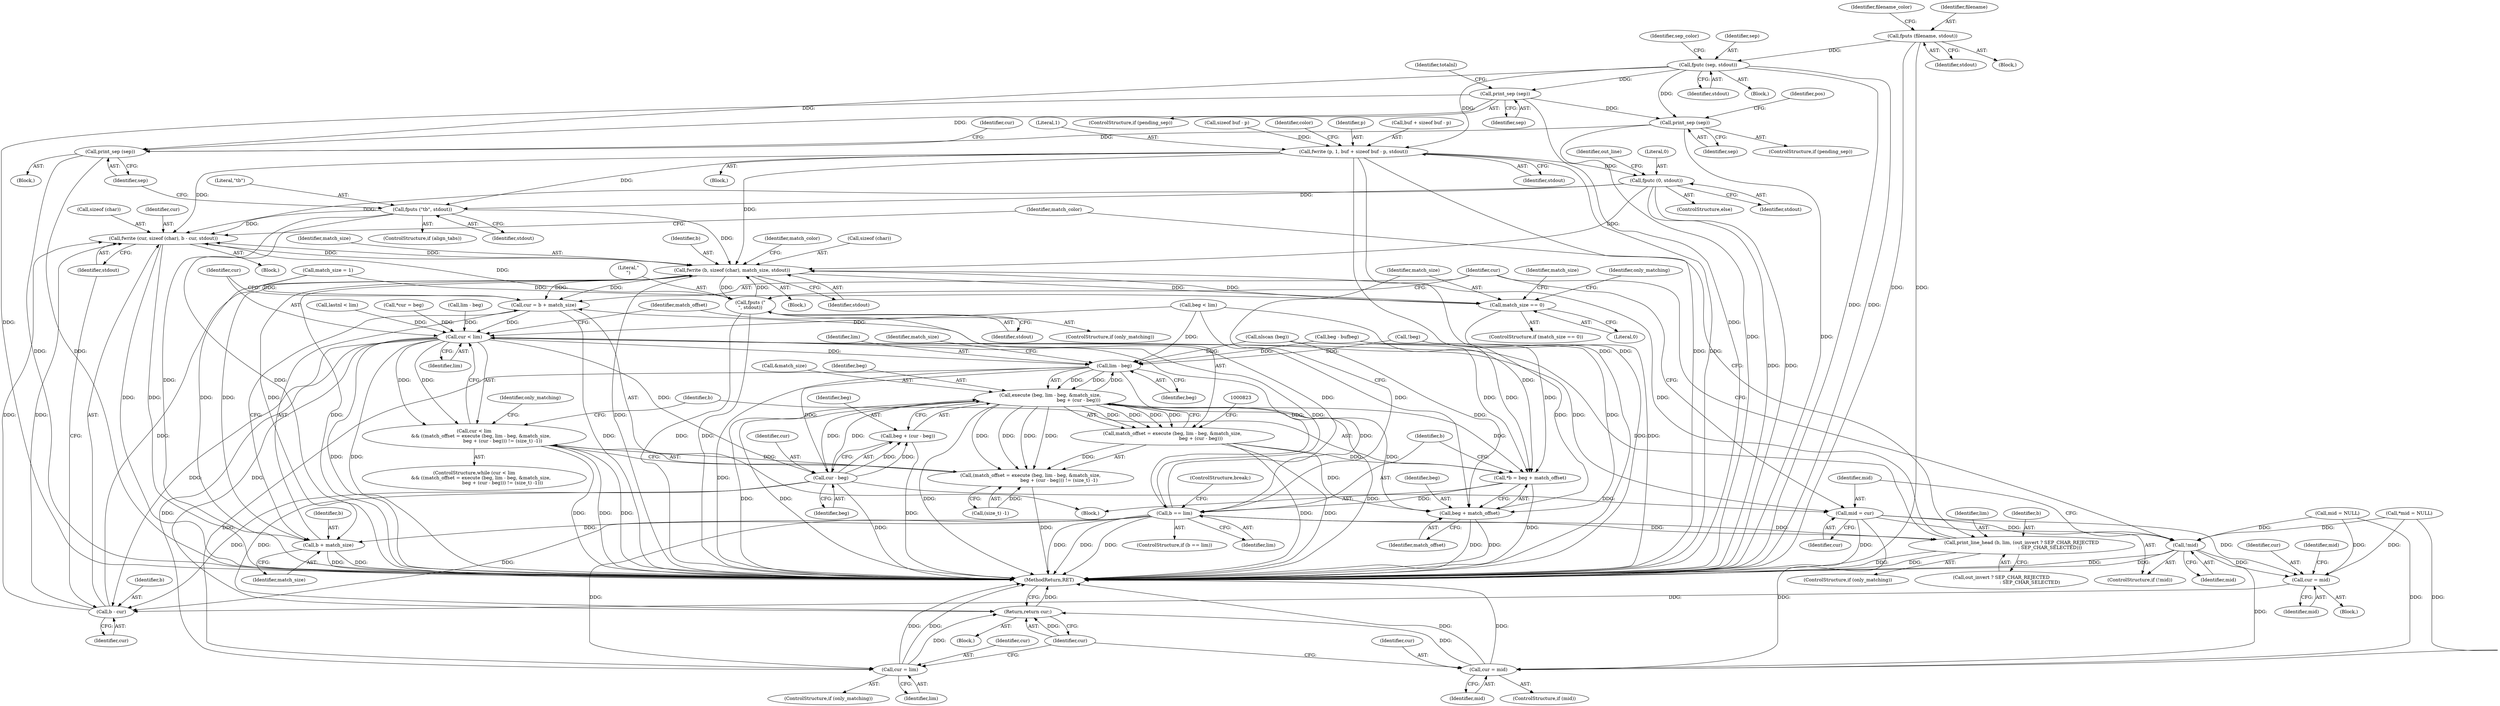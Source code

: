 digraph "0_savannah_8fcf61523644df42e1905c81bed26838e0b04f91@API" {
"1000642" [label="(Call,fputs (filename, stdout))"];
"1000650" [label="(Call,fputc (sep, stdout))"];
"1000696" [label="(Call,fwrite (p, 1, buf + sizeof buf - p, stdout))"];
"1000723" [label="(Call,fputc (0, stdout))"];
"1000786" [label="(Call,fputs (\"\t\b\", stdout))"];
"1000876" [label="(Call,fwrite (cur, sizeof (char), b - cur, stdout))"];
"1000886" [label="(Call,fwrite (b, sizeof (char), match_size, stdout))"];
"1000839" [label="(Call,match_size == 0)"];
"1000896" [label="(Call,fputs (\"\n\", stdout))"];
"1000899" [label="(Call,cur = b + match_size)"];
"1000804" [label="(Call,cur < lim)"];
"1000803" [label="(Call,cur < lim\n         && ((match_offset = execute (beg, lim - beg, &match_size,\n                                      beg + (cur - beg))) != (size_t) -1))"];
"1000812" [label="(Call,lim - beg)"];
"1000810" [label="(Call,execute (beg, lim - beg, &match_size,\n                                      beg + (cur - beg)))"];
"1000807" [label="(Call,(match_offset = execute (beg, lim - beg, &match_size,\n                                      beg + (cur - beg))) != (size_t) -1)"];
"1000808" [label="(Call,match_offset = execute (beg, lim - beg, &match_size,\n                                      beg + (cur - beg)))"];
"1000828" [label="(Call,*b = beg + match_offset)"];
"1000834" [label="(Call,b == lim)"];
"1000856" [label="(Call,print_line_head (b, lim, (out_invert ? SEP_CHAR_REJECTED\n                                      : SEP_CHAR_SELECTED)))"];
"1000880" [label="(Call,b - cur)"];
"1000901" [label="(Call,b + match_size)"];
"1000906" [label="(Call,cur = lim)"];
"1000915" [label="(Return,return cur;)"];
"1000830" [label="(Call,beg + match_offset)"];
"1000819" [label="(Call,cur - beg)"];
"1000817" [label="(Call,beg + (cur - beg))"];
"1000849" [label="(Call,mid = cur)"];
"1000847" [label="(Call,!mid)"];
"1000870" [label="(Call,cur = mid)"];
"1000912" [label="(Call,cur = mid)"];
"1000746" [label="(Call,print_sep (sep))"];
"1000772" [label="(Call,print_sep (sep))"];
"1000789" [label="(Call,print_sep (sep))"];
"1000883" [label="(Identifier,stdout)"];
"1000811" [label="(Identifier,beg)"];
"1000914" [label="(Identifier,mid)"];
"1000697" [label="(Identifier,p)"];
"1000810" [label="(Call,execute (beg, lim - beg, &match_size,\n                                      beg + (cur - beg)))"];
"1000900" [label="(Identifier,cur)"];
"1000705" [label="(Identifier,stdout)"];
"1000791" [label="(Block,)"];
"1000902" [label="(Identifier,b)"];
"1000839" [label="(Call,match_size == 0)"];
"1000818" [label="(Identifier,beg)"];
"1000813" [label="(Identifier,lim)"];
"1000812" [label="(Call,lim - beg)"];
"1000903" [label="(Identifier,match_size)"];
"1000786" [label="(Call,fputs (\"\t\b\", stdout))"];
"1000886" [label="(Call,fwrite (b, sizeof (char), match_size, stdout))"];
"1000850" [label="(Identifier,mid)"];
"1000906" [label="(Call,cur = lim)"];
"1000858" [label="(Identifier,lim)"];
"1000880" [label="(Call,b - cur)"];
"1000846" [label="(ControlStructure,if (!mid))"];
"1000646" [label="(Identifier,filename_color)"];
"1000746" [label="(Call,print_sep (sep))"];
"1000831" [label="(Identifier,beg)"];
"1000905" [label="(Identifier,only_matching)"];
"1000644" [label="(Identifier,stdout)"];
"1000809" [label="(Identifier,match_offset)"];
"1000828" [label="(Call,*b = beg + match_offset)"];
"1000821" [label="(Identifier,beg)"];
"1000790" [label="(Identifier,sep)"];
"1000789" [label="(Call,print_sep (sep))"];
"1000696" [label="(Call,fwrite (p, 1, buf + sizeof buf - p, stdout))"];
"1000722" [label="(ControlStructure,else)"];
"1000808" [label="(Call,match_offset = execute (beg, lim - beg, &match_size,\n                                      beg + (cur - beg)))"];
"1000804" [label="(Call,cur < lim)"];
"1000833" [label="(ControlStructure,if (b == lim))"];
"1000872" [label="(Identifier,mid)"];
"1000893" [label="(Identifier,match_color)"];
"1000805" [label="(Identifier,cur)"];
"1000848" [label="(Identifier,mid)"];
"1000770" [label="(ControlStructure,if (pending_sep))"];
"1000699" [label="(Call,buf + sizeof buf - p)"];
"1000844" [label="(Identifier,match_size)"];
"1000826" [label="(Block,)"];
"1000916" [label="(Identifier,cur)"];
"1000744" [label="(ControlStructure,if (pending_sep))"];
"1000820" [label="(Identifier,cur)"];
"1000772" [label="(Call,print_sep (sep))"];
"1000650" [label="(Call,fputc (sep, stdout))"];
"1000787" [label="(Literal,\"\t\b\")"];
"1000891" [label="(Identifier,stdout)"];
"1000838" [label="(ControlStructure,if (match_size == 0))"];
"1000783" [label="(Block,)"];
"1001408" [label="(MethodReturn,RET)"];
"1000913" [label="(Identifier,cur)"];
"1000652" [label="(Identifier,stdout)"];
"1000899" [label="(Call,cur = b + match_size)"];
"1000639" [label="(Block,)"];
"1000910" [label="(ControlStructure,if (mid))"];
"1000730" [label="(Call,lastnl < lim)"];
"1000724" [label="(Literal,0)"];
"1000725" [label="(Identifier,stdout)"];
"1000727" [label="(Identifier,out_line)"];
"1000802" [label="(ControlStructure,while (cur < lim\n         && ((match_offset = execute (beg, lim - beg, &match_size,\n                                      beg + (cur - beg))) != (size_t) -1)))"];
"1000723" [label="(Call,fputc (0, stdout))"];
"1000775" [label="(Identifier,pos)"];
"1000834" [label="(Call,b == lim)"];
"1000885" [label="(Identifier,match_color)"];
"1000896" [label="(Call,fputs (\"\n\", stdout))"];
"1000654" [label="(Identifier,sep_color)"];
"1000882" [label="(Identifier,cur)"];
"1000856" [label="(Call,print_line_head (b, lim, (out_invert ? SEP_CHAR_REJECTED\n                                      : SEP_CHAR_SELECTED)))"];
"1000904" [label="(ControlStructure,if (only_matching))"];
"1000832" [label="(Identifier,match_offset)"];
"1000843" [label="(Call,match_size = 1)"];
"1000853" [label="(Block,)"];
"1000698" [label="(Literal,1)"];
"1000829" [label="(Identifier,b)"];
"1000870" [label="(Call,cur = mid)"];
"1000873" [label="(Call,mid = NULL)"];
"1000888" [label="(Call,sizeof (char))"];
"1000835" [label="(Identifier,b)"];
"1000837" [label="(ControlStructure,break;)"];
"1000898" [label="(Identifier,stdout)"];
"1000819" [label="(Call,cur - beg)"];
"1000626" [label="(Call,!beg)"];
"1000907" [label="(Identifier,cur)"];
"1000642" [label="(Call,fputs (filename, stdout))"];
"1000878" [label="(Call,sizeof (char))"];
"1000859" [label="(Call,out_invert ? SEP_CHAR_REJECTED\n                                      : SEP_CHAR_SELECTED)"];
"1000849" [label="(Call,mid = cur)"];
"1000611" [label="(Call,beg < lim)"];
"1000796" [label="(Identifier,cur)"];
"1000701" [label="(Call,sizeof buf - p)"];
"1000876" [label="(Call,fwrite (cur, sizeof (char), b - cur, stdout))"];
"1000815" [label="(Call,&match_size)"];
"1000795" [label="(Call,*cur = beg)"];
"1000816" [label="(Identifier,match_size)"];
"1000841" [label="(Literal,0)"];
"1000851" [label="(Identifier,cur)"];
"1000894" [label="(ControlStructure,if (only_matching))"];
"1000912" [label="(Call,cur = mid)"];
"1000877" [label="(Identifier,cur)"];
"1000869" [label="(Block,)"];
"1000855" [label="(Identifier,only_matching)"];
"1000871" [label="(Identifier,cur)"];
"1000784" [label="(ControlStructure,if (align_tabs))"];
"1000622" [label="(Call,lim - beg)"];
"1000847" [label="(Call,!mid)"];
"1000840" [label="(Identifier,match_size)"];
"1000817" [label="(Call,beg + (cur - beg))"];
"1000881" [label="(Identifier,b)"];
"1000874" [label="(Identifier,mid)"];
"1000749" [label="(Identifier,totalnl)"];
"1000857" [label="(Identifier,b)"];
"1000807" [label="(Call,(match_offset = execute (beg, lim - beg, &match_size,\n                                      beg + (cur - beg))) != (size_t) -1)"];
"1000803" [label="(Call,cur < lim\n         && ((match_offset = execute (beg, lim - beg, &match_size,\n                                      beg + (cur - beg))) != (size_t) -1))"];
"1000647" [label="(Block,)"];
"1000901" [label="(Call,b + match_size)"];
"1000655" [label="(Block,)"];
"1000864" [label="(Block,)"];
"1000651" [label="(Identifier,sep)"];
"1000734" [label="(Call,nlscan (beg))"];
"1000747" [label="(Identifier,sep)"];
"1000806" [label="(Identifier,lim)"];
"1000788" [label="(Identifier,stdout)"];
"1000643" [label="(Identifier,filename)"];
"1000897" [label="(Literal,\"\n\")"];
"1000814" [label="(Identifier,beg)"];
"1000763" [label="(Call,beg - bufbeg)"];
"1000908" [label="(Identifier,lim)"];
"1000915" [label="(Return,return cur;)"];
"1000773" [label="(Identifier,sep)"];
"1000799" [label="(Call,*mid = NULL)"];
"1000890" [label="(Identifier,match_size)"];
"1000830" [label="(Call,beg + match_offset)"];
"1000822" [label="(Call,(size_t) -1)"];
"1000836" [label="(Identifier,lim)"];
"1000707" [label="(Identifier,color)"];
"1000887" [label="(Identifier,b)"];
"1000854" [label="(ControlStructure,if (only_matching))"];
"1000642" -> "1000639"  [label="AST: "];
"1000642" -> "1000644"  [label="CFG: "];
"1000643" -> "1000642"  [label="AST: "];
"1000644" -> "1000642"  [label="AST: "];
"1000646" -> "1000642"  [label="CFG: "];
"1000642" -> "1001408"  [label="DDG: "];
"1000642" -> "1001408"  [label="DDG: "];
"1000642" -> "1000650"  [label="DDG: "];
"1000650" -> "1000647"  [label="AST: "];
"1000650" -> "1000652"  [label="CFG: "];
"1000651" -> "1000650"  [label="AST: "];
"1000652" -> "1000650"  [label="AST: "];
"1000654" -> "1000650"  [label="CFG: "];
"1000650" -> "1001408"  [label="DDG: "];
"1000650" -> "1001408"  [label="DDG: "];
"1000650" -> "1000696"  [label="DDG: "];
"1000650" -> "1000746"  [label="DDG: "];
"1000650" -> "1000772"  [label="DDG: "];
"1000650" -> "1000789"  [label="DDG: "];
"1000696" -> "1000655"  [label="AST: "];
"1000696" -> "1000705"  [label="CFG: "];
"1000697" -> "1000696"  [label="AST: "];
"1000698" -> "1000696"  [label="AST: "];
"1000699" -> "1000696"  [label="AST: "];
"1000705" -> "1000696"  [label="AST: "];
"1000707" -> "1000696"  [label="CFG: "];
"1000696" -> "1001408"  [label="DDG: "];
"1000696" -> "1001408"  [label="DDG: "];
"1000696" -> "1001408"  [label="DDG: "];
"1000696" -> "1001408"  [label="DDG: "];
"1000701" -> "1000696"  [label="DDG: "];
"1000696" -> "1000723"  [label="DDG: "];
"1000696" -> "1000786"  [label="DDG: "];
"1000696" -> "1000876"  [label="DDG: "];
"1000696" -> "1000886"  [label="DDG: "];
"1000723" -> "1000722"  [label="AST: "];
"1000723" -> "1000725"  [label="CFG: "];
"1000724" -> "1000723"  [label="AST: "];
"1000725" -> "1000723"  [label="AST: "];
"1000727" -> "1000723"  [label="CFG: "];
"1000723" -> "1001408"  [label="DDG: "];
"1000723" -> "1001408"  [label="DDG: "];
"1000723" -> "1000786"  [label="DDG: "];
"1000723" -> "1000876"  [label="DDG: "];
"1000723" -> "1000886"  [label="DDG: "];
"1000786" -> "1000784"  [label="AST: "];
"1000786" -> "1000788"  [label="CFG: "];
"1000787" -> "1000786"  [label="AST: "];
"1000788" -> "1000786"  [label="AST: "];
"1000790" -> "1000786"  [label="CFG: "];
"1000786" -> "1001408"  [label="DDG: "];
"1000786" -> "1001408"  [label="DDG: "];
"1000786" -> "1000876"  [label="DDG: "];
"1000786" -> "1000886"  [label="DDG: "];
"1000876" -> "1000864"  [label="AST: "];
"1000876" -> "1000883"  [label="CFG: "];
"1000877" -> "1000876"  [label="AST: "];
"1000878" -> "1000876"  [label="AST: "];
"1000880" -> "1000876"  [label="AST: "];
"1000883" -> "1000876"  [label="AST: "];
"1000885" -> "1000876"  [label="CFG: "];
"1000876" -> "1001408"  [label="DDG: "];
"1000876" -> "1001408"  [label="DDG: "];
"1000880" -> "1000876"  [label="DDG: "];
"1000880" -> "1000876"  [label="DDG: "];
"1000886" -> "1000876"  [label="DDG: "];
"1000896" -> "1000876"  [label="DDG: "];
"1000876" -> "1000886"  [label="DDG: "];
"1000886" -> "1000853"  [label="AST: "];
"1000886" -> "1000891"  [label="CFG: "];
"1000887" -> "1000886"  [label="AST: "];
"1000888" -> "1000886"  [label="AST: "];
"1000890" -> "1000886"  [label="AST: "];
"1000891" -> "1000886"  [label="AST: "];
"1000893" -> "1000886"  [label="CFG: "];
"1000886" -> "1001408"  [label="DDG: "];
"1000886" -> "1001408"  [label="DDG: "];
"1000886" -> "1000839"  [label="DDG: "];
"1000856" -> "1000886"  [label="DDG: "];
"1000880" -> "1000886"  [label="DDG: "];
"1000839" -> "1000886"  [label="DDG: "];
"1000896" -> "1000886"  [label="DDG: "];
"1000886" -> "1000896"  [label="DDG: "];
"1000886" -> "1000899"  [label="DDG: "];
"1000886" -> "1000899"  [label="DDG: "];
"1000886" -> "1000901"  [label="DDG: "];
"1000886" -> "1000901"  [label="DDG: "];
"1000839" -> "1000838"  [label="AST: "];
"1000839" -> "1000841"  [label="CFG: "];
"1000840" -> "1000839"  [label="AST: "];
"1000841" -> "1000839"  [label="AST: "];
"1000844" -> "1000839"  [label="CFG: "];
"1000855" -> "1000839"  [label="CFG: "];
"1000839" -> "1001408"  [label="DDG: "];
"1000843" -> "1000839"  [label="DDG: "];
"1000896" -> "1000894"  [label="AST: "];
"1000896" -> "1000898"  [label="CFG: "];
"1000897" -> "1000896"  [label="AST: "];
"1000898" -> "1000896"  [label="AST: "];
"1000900" -> "1000896"  [label="CFG: "];
"1000896" -> "1001408"  [label="DDG: "];
"1000896" -> "1001408"  [label="DDG: "];
"1000899" -> "1000826"  [label="AST: "];
"1000899" -> "1000901"  [label="CFG: "];
"1000900" -> "1000899"  [label="AST: "];
"1000901" -> "1000899"  [label="AST: "];
"1000805" -> "1000899"  [label="CFG: "];
"1000899" -> "1001408"  [label="DDG: "];
"1000899" -> "1000804"  [label="DDG: "];
"1000834" -> "1000899"  [label="DDG: "];
"1000843" -> "1000899"  [label="DDG: "];
"1000804" -> "1000803"  [label="AST: "];
"1000804" -> "1000806"  [label="CFG: "];
"1000805" -> "1000804"  [label="AST: "];
"1000806" -> "1000804"  [label="AST: "];
"1000809" -> "1000804"  [label="CFG: "];
"1000803" -> "1000804"  [label="CFG: "];
"1000804" -> "1001408"  [label="DDG: "];
"1000804" -> "1001408"  [label="DDG: "];
"1000804" -> "1000803"  [label="DDG: "];
"1000804" -> "1000803"  [label="DDG: "];
"1000795" -> "1000804"  [label="DDG: "];
"1000856" -> "1000804"  [label="DDG: "];
"1000834" -> "1000804"  [label="DDG: "];
"1000730" -> "1000804"  [label="DDG: "];
"1000622" -> "1000804"  [label="DDG: "];
"1000611" -> "1000804"  [label="DDG: "];
"1000804" -> "1000812"  [label="DDG: "];
"1000804" -> "1000819"  [label="DDG: "];
"1000804" -> "1000834"  [label="DDG: "];
"1000804" -> "1000849"  [label="DDG: "];
"1000804" -> "1000880"  [label="DDG: "];
"1000804" -> "1000906"  [label="DDG: "];
"1000804" -> "1000915"  [label="DDG: "];
"1000803" -> "1000802"  [label="AST: "];
"1000803" -> "1000807"  [label="CFG: "];
"1000807" -> "1000803"  [label="AST: "];
"1000829" -> "1000803"  [label="CFG: "];
"1000905" -> "1000803"  [label="CFG: "];
"1000803" -> "1001408"  [label="DDG: "];
"1000803" -> "1001408"  [label="DDG: "];
"1000803" -> "1001408"  [label="DDG: "];
"1000807" -> "1000803"  [label="DDG: "];
"1000812" -> "1000810"  [label="AST: "];
"1000812" -> "1000814"  [label="CFG: "];
"1000813" -> "1000812"  [label="AST: "];
"1000814" -> "1000812"  [label="AST: "];
"1000816" -> "1000812"  [label="CFG: "];
"1000812" -> "1001408"  [label="DDG: "];
"1000812" -> "1000810"  [label="DDG: "];
"1000812" -> "1000810"  [label="DDG: "];
"1000734" -> "1000812"  [label="DDG: "];
"1000626" -> "1000812"  [label="DDG: "];
"1000763" -> "1000812"  [label="DDG: "];
"1000611" -> "1000812"  [label="DDG: "];
"1000810" -> "1000812"  [label="DDG: "];
"1000812" -> "1000819"  [label="DDG: "];
"1000812" -> "1000834"  [label="DDG: "];
"1000812" -> "1000906"  [label="DDG: "];
"1000810" -> "1000808"  [label="AST: "];
"1000810" -> "1000817"  [label="CFG: "];
"1000811" -> "1000810"  [label="AST: "];
"1000815" -> "1000810"  [label="AST: "];
"1000817" -> "1000810"  [label="AST: "];
"1000808" -> "1000810"  [label="CFG: "];
"1000810" -> "1001408"  [label="DDG: "];
"1000810" -> "1001408"  [label="DDG: "];
"1000810" -> "1001408"  [label="DDG: "];
"1000810" -> "1001408"  [label="DDG: "];
"1000810" -> "1000807"  [label="DDG: "];
"1000810" -> "1000807"  [label="DDG: "];
"1000810" -> "1000807"  [label="DDG: "];
"1000810" -> "1000807"  [label="DDG: "];
"1000810" -> "1000808"  [label="DDG: "];
"1000810" -> "1000808"  [label="DDG: "];
"1000810" -> "1000808"  [label="DDG: "];
"1000810" -> "1000808"  [label="DDG: "];
"1000819" -> "1000810"  [label="DDG: "];
"1000819" -> "1000810"  [label="DDG: "];
"1000810" -> "1000828"  [label="DDG: "];
"1000810" -> "1000830"  [label="DDG: "];
"1000807" -> "1000822"  [label="CFG: "];
"1000808" -> "1000807"  [label="AST: "];
"1000822" -> "1000807"  [label="AST: "];
"1000807" -> "1001408"  [label="DDG: "];
"1000808" -> "1000807"  [label="DDG: "];
"1000822" -> "1000807"  [label="DDG: "];
"1000809" -> "1000808"  [label="AST: "];
"1000823" -> "1000808"  [label="CFG: "];
"1000808" -> "1001408"  [label="DDG: "];
"1000808" -> "1001408"  [label="DDG: "];
"1000808" -> "1000828"  [label="DDG: "];
"1000808" -> "1000830"  [label="DDG: "];
"1000828" -> "1000826"  [label="AST: "];
"1000828" -> "1000830"  [label="CFG: "];
"1000829" -> "1000828"  [label="AST: "];
"1000830" -> "1000828"  [label="AST: "];
"1000835" -> "1000828"  [label="CFG: "];
"1000828" -> "1001408"  [label="DDG: "];
"1000734" -> "1000828"  [label="DDG: "];
"1000626" -> "1000828"  [label="DDG: "];
"1000763" -> "1000828"  [label="DDG: "];
"1000611" -> "1000828"  [label="DDG: "];
"1000828" -> "1000834"  [label="DDG: "];
"1000834" -> "1000833"  [label="AST: "];
"1000834" -> "1000836"  [label="CFG: "];
"1000835" -> "1000834"  [label="AST: "];
"1000836" -> "1000834"  [label="AST: "];
"1000837" -> "1000834"  [label="CFG: "];
"1000840" -> "1000834"  [label="CFG: "];
"1000834" -> "1001408"  [label="DDG: "];
"1000834" -> "1001408"  [label="DDG: "];
"1000834" -> "1001408"  [label="DDG: "];
"1000834" -> "1000856"  [label="DDG: "];
"1000834" -> "1000856"  [label="DDG: "];
"1000834" -> "1000880"  [label="DDG: "];
"1000834" -> "1000901"  [label="DDG: "];
"1000834" -> "1000906"  [label="DDG: "];
"1000856" -> "1000854"  [label="AST: "];
"1000856" -> "1000859"  [label="CFG: "];
"1000857" -> "1000856"  [label="AST: "];
"1000858" -> "1000856"  [label="AST: "];
"1000859" -> "1000856"  [label="AST: "];
"1000885" -> "1000856"  [label="CFG: "];
"1000856" -> "1001408"  [label="DDG: "];
"1000856" -> "1001408"  [label="DDG: "];
"1000880" -> "1000882"  [label="CFG: "];
"1000881" -> "1000880"  [label="AST: "];
"1000882" -> "1000880"  [label="AST: "];
"1000883" -> "1000880"  [label="CFG: "];
"1000870" -> "1000880"  [label="DDG: "];
"1000819" -> "1000880"  [label="DDG: "];
"1000901" -> "1000903"  [label="CFG: "];
"1000902" -> "1000901"  [label="AST: "];
"1000903" -> "1000901"  [label="AST: "];
"1000901" -> "1001408"  [label="DDG: "];
"1000901" -> "1001408"  [label="DDG: "];
"1000843" -> "1000901"  [label="DDG: "];
"1000906" -> "1000904"  [label="AST: "];
"1000906" -> "1000908"  [label="CFG: "];
"1000907" -> "1000906"  [label="AST: "];
"1000908" -> "1000906"  [label="AST: "];
"1000916" -> "1000906"  [label="CFG: "];
"1000906" -> "1001408"  [label="DDG: "];
"1000906" -> "1001408"  [label="DDG: "];
"1000906" -> "1000915"  [label="DDG: "];
"1000915" -> "1000791"  [label="AST: "];
"1000915" -> "1000916"  [label="CFG: "];
"1000916" -> "1000915"  [label="AST: "];
"1001408" -> "1000915"  [label="CFG: "];
"1000915" -> "1001408"  [label="DDG: "];
"1000916" -> "1000915"  [label="DDG: "];
"1000912" -> "1000915"  [label="DDG: "];
"1000819" -> "1000915"  [label="DDG: "];
"1000830" -> "1000832"  [label="CFG: "];
"1000831" -> "1000830"  [label="AST: "];
"1000832" -> "1000830"  [label="AST: "];
"1000830" -> "1001408"  [label="DDG: "];
"1000830" -> "1001408"  [label="DDG: "];
"1000734" -> "1000830"  [label="DDG: "];
"1000626" -> "1000830"  [label="DDG: "];
"1000763" -> "1000830"  [label="DDG: "];
"1000611" -> "1000830"  [label="DDG: "];
"1000819" -> "1000817"  [label="AST: "];
"1000819" -> "1000821"  [label="CFG: "];
"1000820" -> "1000819"  [label="AST: "];
"1000821" -> "1000819"  [label="AST: "];
"1000817" -> "1000819"  [label="CFG: "];
"1000819" -> "1001408"  [label="DDG: "];
"1000819" -> "1000817"  [label="DDG: "];
"1000819" -> "1000817"  [label="DDG: "];
"1000819" -> "1000849"  [label="DDG: "];
"1000818" -> "1000817"  [label="AST: "];
"1000817" -> "1001408"  [label="DDG: "];
"1000849" -> "1000846"  [label="AST: "];
"1000849" -> "1000851"  [label="CFG: "];
"1000850" -> "1000849"  [label="AST: "];
"1000851" -> "1000849"  [label="AST: "];
"1000900" -> "1000849"  [label="CFG: "];
"1000849" -> "1001408"  [label="DDG: "];
"1000849" -> "1000847"  [label="DDG: "];
"1000849" -> "1000870"  [label="DDG: "];
"1000849" -> "1000912"  [label="DDG: "];
"1000847" -> "1000846"  [label="AST: "];
"1000847" -> "1000848"  [label="CFG: "];
"1000848" -> "1000847"  [label="AST: "];
"1000850" -> "1000847"  [label="CFG: "];
"1000900" -> "1000847"  [label="CFG: "];
"1000847" -> "1001408"  [label="DDG: "];
"1000847" -> "1001408"  [label="DDG: "];
"1000873" -> "1000847"  [label="DDG: "];
"1000799" -> "1000847"  [label="DDG: "];
"1000847" -> "1000870"  [label="DDG: "];
"1000847" -> "1000912"  [label="DDG: "];
"1000870" -> "1000869"  [label="AST: "];
"1000870" -> "1000872"  [label="CFG: "];
"1000871" -> "1000870"  [label="AST: "];
"1000872" -> "1000870"  [label="AST: "];
"1000874" -> "1000870"  [label="CFG: "];
"1000873" -> "1000870"  [label="DDG: "];
"1000799" -> "1000870"  [label="DDG: "];
"1000912" -> "1000910"  [label="AST: "];
"1000912" -> "1000914"  [label="CFG: "];
"1000913" -> "1000912"  [label="AST: "];
"1000914" -> "1000912"  [label="AST: "];
"1000916" -> "1000912"  [label="CFG: "];
"1000912" -> "1001408"  [label="DDG: "];
"1000912" -> "1001408"  [label="DDG: "];
"1000873" -> "1000912"  [label="DDG: "];
"1000799" -> "1000912"  [label="DDG: "];
"1000746" -> "1000744"  [label="AST: "];
"1000746" -> "1000747"  [label="CFG: "];
"1000747" -> "1000746"  [label="AST: "];
"1000749" -> "1000746"  [label="CFG: "];
"1000746" -> "1001408"  [label="DDG: "];
"1000746" -> "1001408"  [label="DDG: "];
"1000746" -> "1000772"  [label="DDG: "];
"1000746" -> "1000789"  [label="DDG: "];
"1000772" -> "1000770"  [label="AST: "];
"1000772" -> "1000773"  [label="CFG: "];
"1000773" -> "1000772"  [label="AST: "];
"1000775" -> "1000772"  [label="CFG: "];
"1000772" -> "1001408"  [label="DDG: "];
"1000772" -> "1001408"  [label="DDG: "];
"1000772" -> "1000789"  [label="DDG: "];
"1000789" -> "1000783"  [label="AST: "];
"1000789" -> "1000790"  [label="CFG: "];
"1000790" -> "1000789"  [label="AST: "];
"1000796" -> "1000789"  [label="CFG: "];
"1000789" -> "1001408"  [label="DDG: "];
"1000789" -> "1001408"  [label="DDG: "];
}
